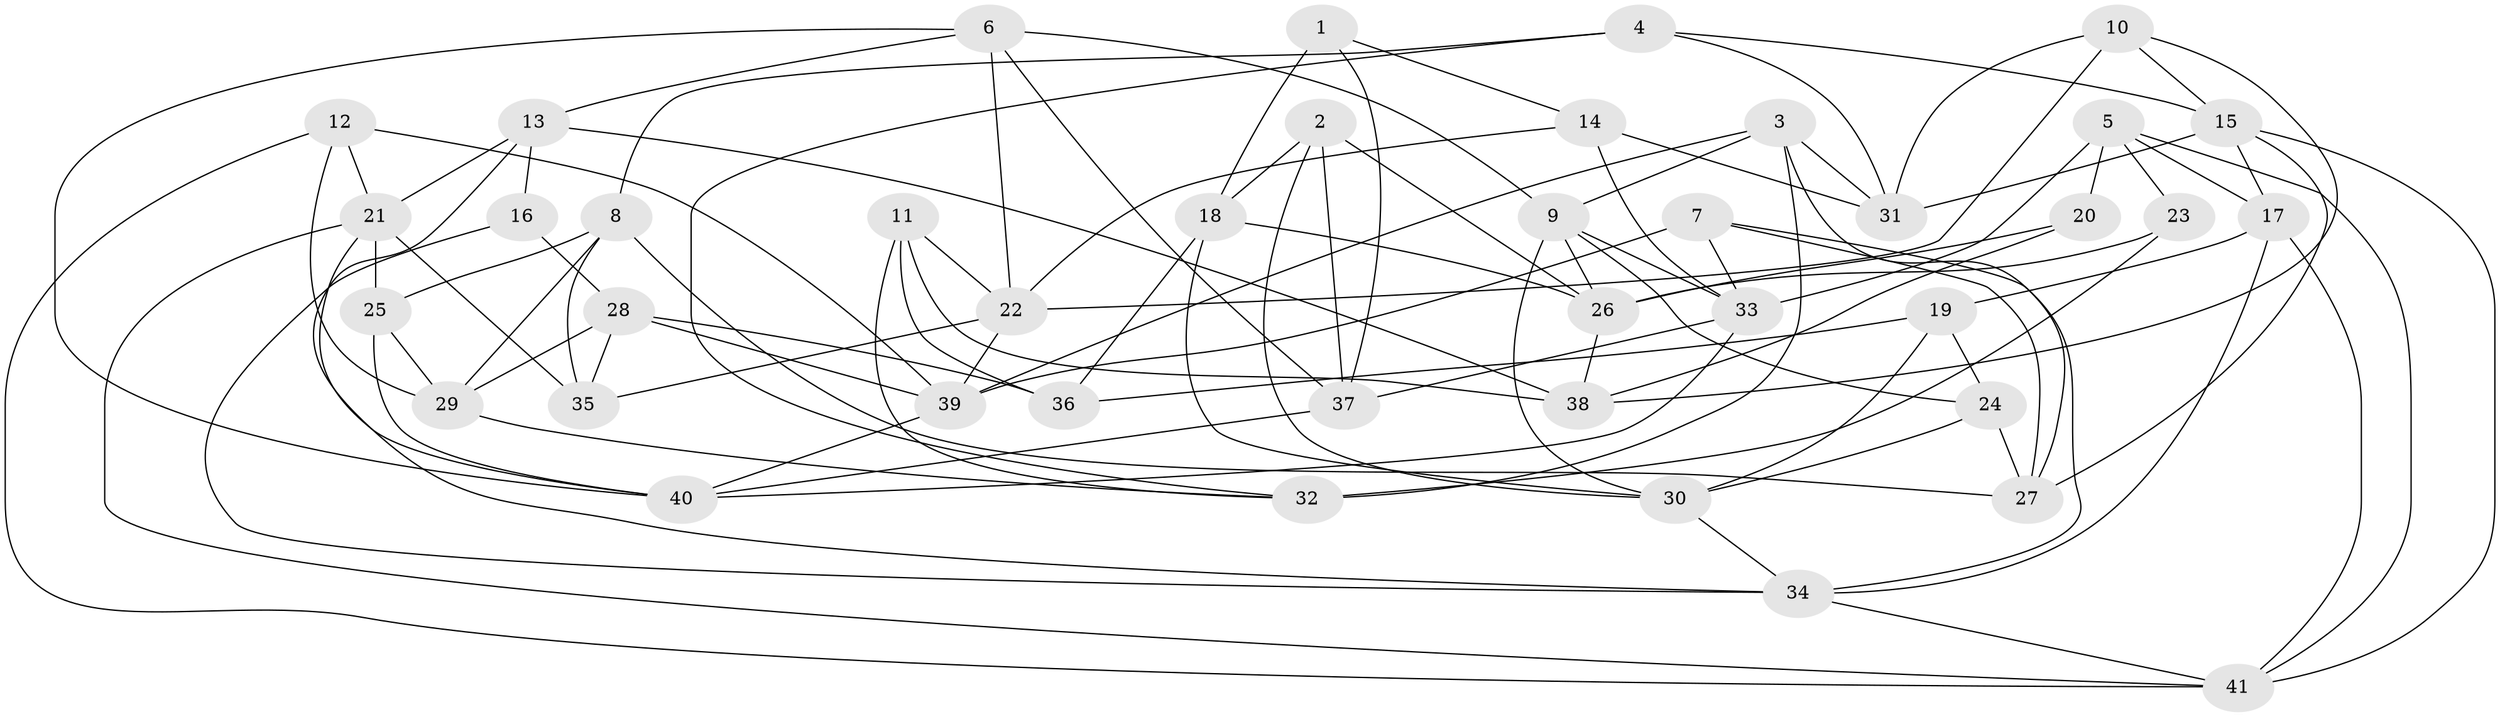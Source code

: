 // original degree distribution, {4: 1.0}
// Generated by graph-tools (version 1.1) at 2025/38/03/04/25 23:38:08]
// undirected, 41 vertices, 98 edges
graph export_dot {
  node [color=gray90,style=filled];
  1;
  2;
  3;
  4;
  5;
  6;
  7;
  8;
  9;
  10;
  11;
  12;
  13;
  14;
  15;
  16;
  17;
  18;
  19;
  20;
  21;
  22;
  23;
  24;
  25;
  26;
  27;
  28;
  29;
  30;
  31;
  32;
  33;
  34;
  35;
  36;
  37;
  38;
  39;
  40;
  41;
  1 -- 14 [weight=1.0];
  1 -- 18 [weight=2.0];
  1 -- 37 [weight=1.0];
  2 -- 18 [weight=1.0];
  2 -- 26 [weight=1.0];
  2 -- 30 [weight=1.0];
  2 -- 37 [weight=1.0];
  3 -- 9 [weight=1.0];
  3 -- 27 [weight=1.0];
  3 -- 31 [weight=2.0];
  3 -- 32 [weight=1.0];
  3 -- 39 [weight=1.0];
  4 -- 8 [weight=1.0];
  4 -- 15 [weight=1.0];
  4 -- 31 [weight=1.0];
  4 -- 32 [weight=1.0];
  5 -- 17 [weight=1.0];
  5 -- 20 [weight=2.0];
  5 -- 23 [weight=1.0];
  5 -- 33 [weight=1.0];
  5 -- 41 [weight=1.0];
  6 -- 9 [weight=1.0];
  6 -- 13 [weight=1.0];
  6 -- 22 [weight=1.0];
  6 -- 37 [weight=2.0];
  6 -- 40 [weight=1.0];
  7 -- 27 [weight=1.0];
  7 -- 33 [weight=1.0];
  7 -- 34 [weight=1.0];
  7 -- 39 [weight=1.0];
  8 -- 25 [weight=1.0];
  8 -- 27 [weight=1.0];
  8 -- 29 [weight=2.0];
  8 -- 35 [weight=1.0];
  9 -- 24 [weight=1.0];
  9 -- 26 [weight=1.0];
  9 -- 30 [weight=1.0];
  9 -- 33 [weight=1.0];
  10 -- 15 [weight=1.0];
  10 -- 22 [weight=1.0];
  10 -- 31 [weight=1.0];
  10 -- 38 [weight=1.0];
  11 -- 22 [weight=1.0];
  11 -- 32 [weight=1.0];
  11 -- 36 [weight=1.0];
  11 -- 38 [weight=1.0];
  12 -- 21 [weight=1.0];
  12 -- 29 [weight=1.0];
  12 -- 39 [weight=1.0];
  12 -- 41 [weight=1.0];
  13 -- 16 [weight=1.0];
  13 -- 21 [weight=1.0];
  13 -- 34 [weight=1.0];
  13 -- 38 [weight=2.0];
  14 -- 22 [weight=1.0];
  14 -- 31 [weight=1.0];
  14 -- 33 [weight=1.0];
  15 -- 17 [weight=1.0];
  15 -- 27 [weight=1.0];
  15 -- 31 [weight=1.0];
  15 -- 41 [weight=1.0];
  16 -- 28 [weight=2.0];
  16 -- 34 [weight=1.0];
  17 -- 19 [weight=2.0];
  17 -- 34 [weight=1.0];
  17 -- 41 [weight=1.0];
  18 -- 26 [weight=1.0];
  18 -- 30 [weight=1.0];
  18 -- 36 [weight=1.0];
  19 -- 24 [weight=2.0];
  19 -- 30 [weight=1.0];
  19 -- 36 [weight=1.0];
  20 -- 26 [weight=1.0];
  20 -- 38 [weight=1.0];
  21 -- 25 [weight=1.0];
  21 -- 35 [weight=1.0];
  21 -- 40 [weight=1.0];
  21 -- 41 [weight=1.0];
  22 -- 35 [weight=1.0];
  22 -- 39 [weight=1.0];
  23 -- 26 [weight=1.0];
  23 -- 32 [weight=2.0];
  24 -- 27 [weight=2.0];
  24 -- 30 [weight=1.0];
  25 -- 29 [weight=1.0];
  25 -- 40 [weight=1.0];
  26 -- 38 [weight=1.0];
  28 -- 29 [weight=1.0];
  28 -- 35 [weight=1.0];
  28 -- 36 [weight=1.0];
  28 -- 39 [weight=1.0];
  29 -- 32 [weight=1.0];
  30 -- 34 [weight=1.0];
  33 -- 37 [weight=1.0];
  33 -- 40 [weight=1.0];
  34 -- 41 [weight=1.0];
  37 -- 40 [weight=1.0];
  39 -- 40 [weight=1.0];
}
